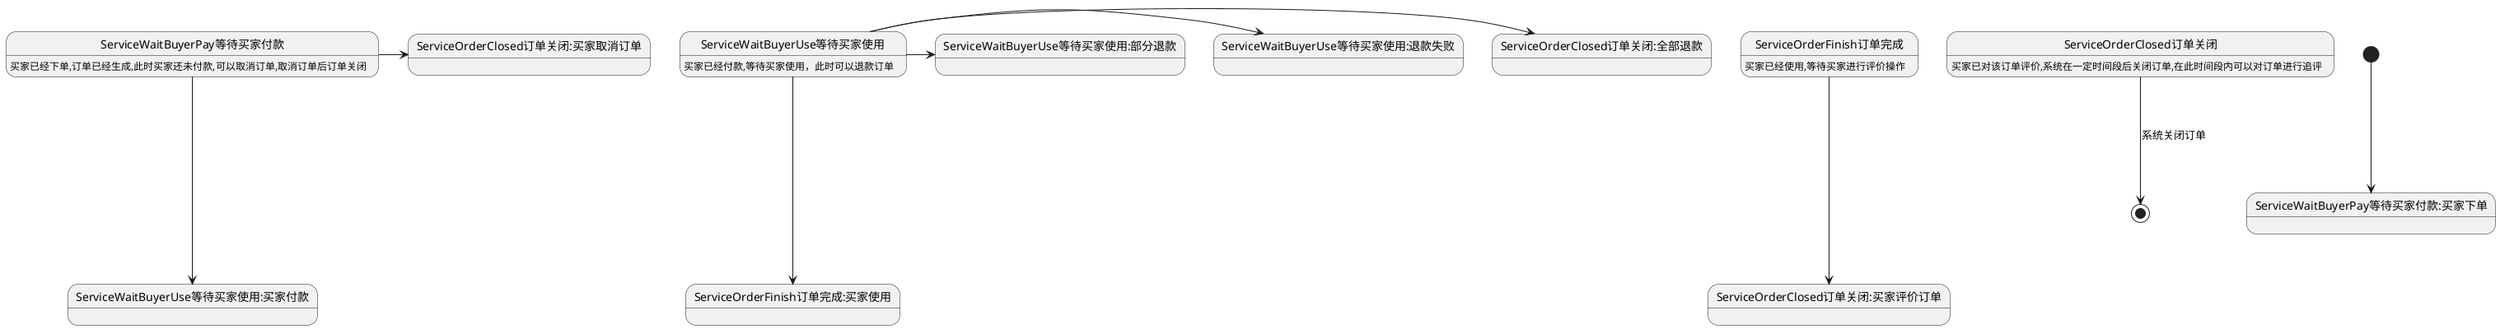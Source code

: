 
@startuml
ServiceWaitBuyerPay等待买家付款:买家已经下单,订单已经生成,此时买家还未付款,可以取消订单,取消订单后订单关闭
ServiceWaitBuyerUse等待买家使用:买家已经付款,等待买家使用，此时可以退款订单
ServiceOrderFinish订单完成:买家已经使用,等待买家进行评价操作
ServiceOrderClosed订单关闭:买家已对该订单评价,系统在一定时间段后关闭订单,在此时间段内可以对订单进行追评


[*] -d--> ServiceWaitBuyerPay等待买家付款:买家下单
ServiceWaitBuyerPay等待买家付款 -d---> ServiceWaitBuyerUse等待买家使用:买家付款
ServiceWaitBuyerUse等待买家使用 -d---> ServiceOrderFinish订单完成:买家使用
ServiceOrderFinish订单完成 -d---> ServiceOrderClosed订单关闭:买家评价订单


ServiceWaitBuyerPay等待买家付款 -> ServiceOrderClosed订单关闭:买家取消订单


ServiceWaitBuyerUse等待买家使用 -> ServiceOrderClosed订单关闭:全部退款
ServiceWaitBuyerUse等待买家使用 -> ServiceWaitBuyerUse等待买家使用:退款失败
ServiceWaitBuyerUse等待买家使用 -> ServiceWaitBuyerUse等待买家使用:部分退款




ServiceOrderClosed订单关闭 -d--> [*]:系统关闭订单
@enduml



        
   
